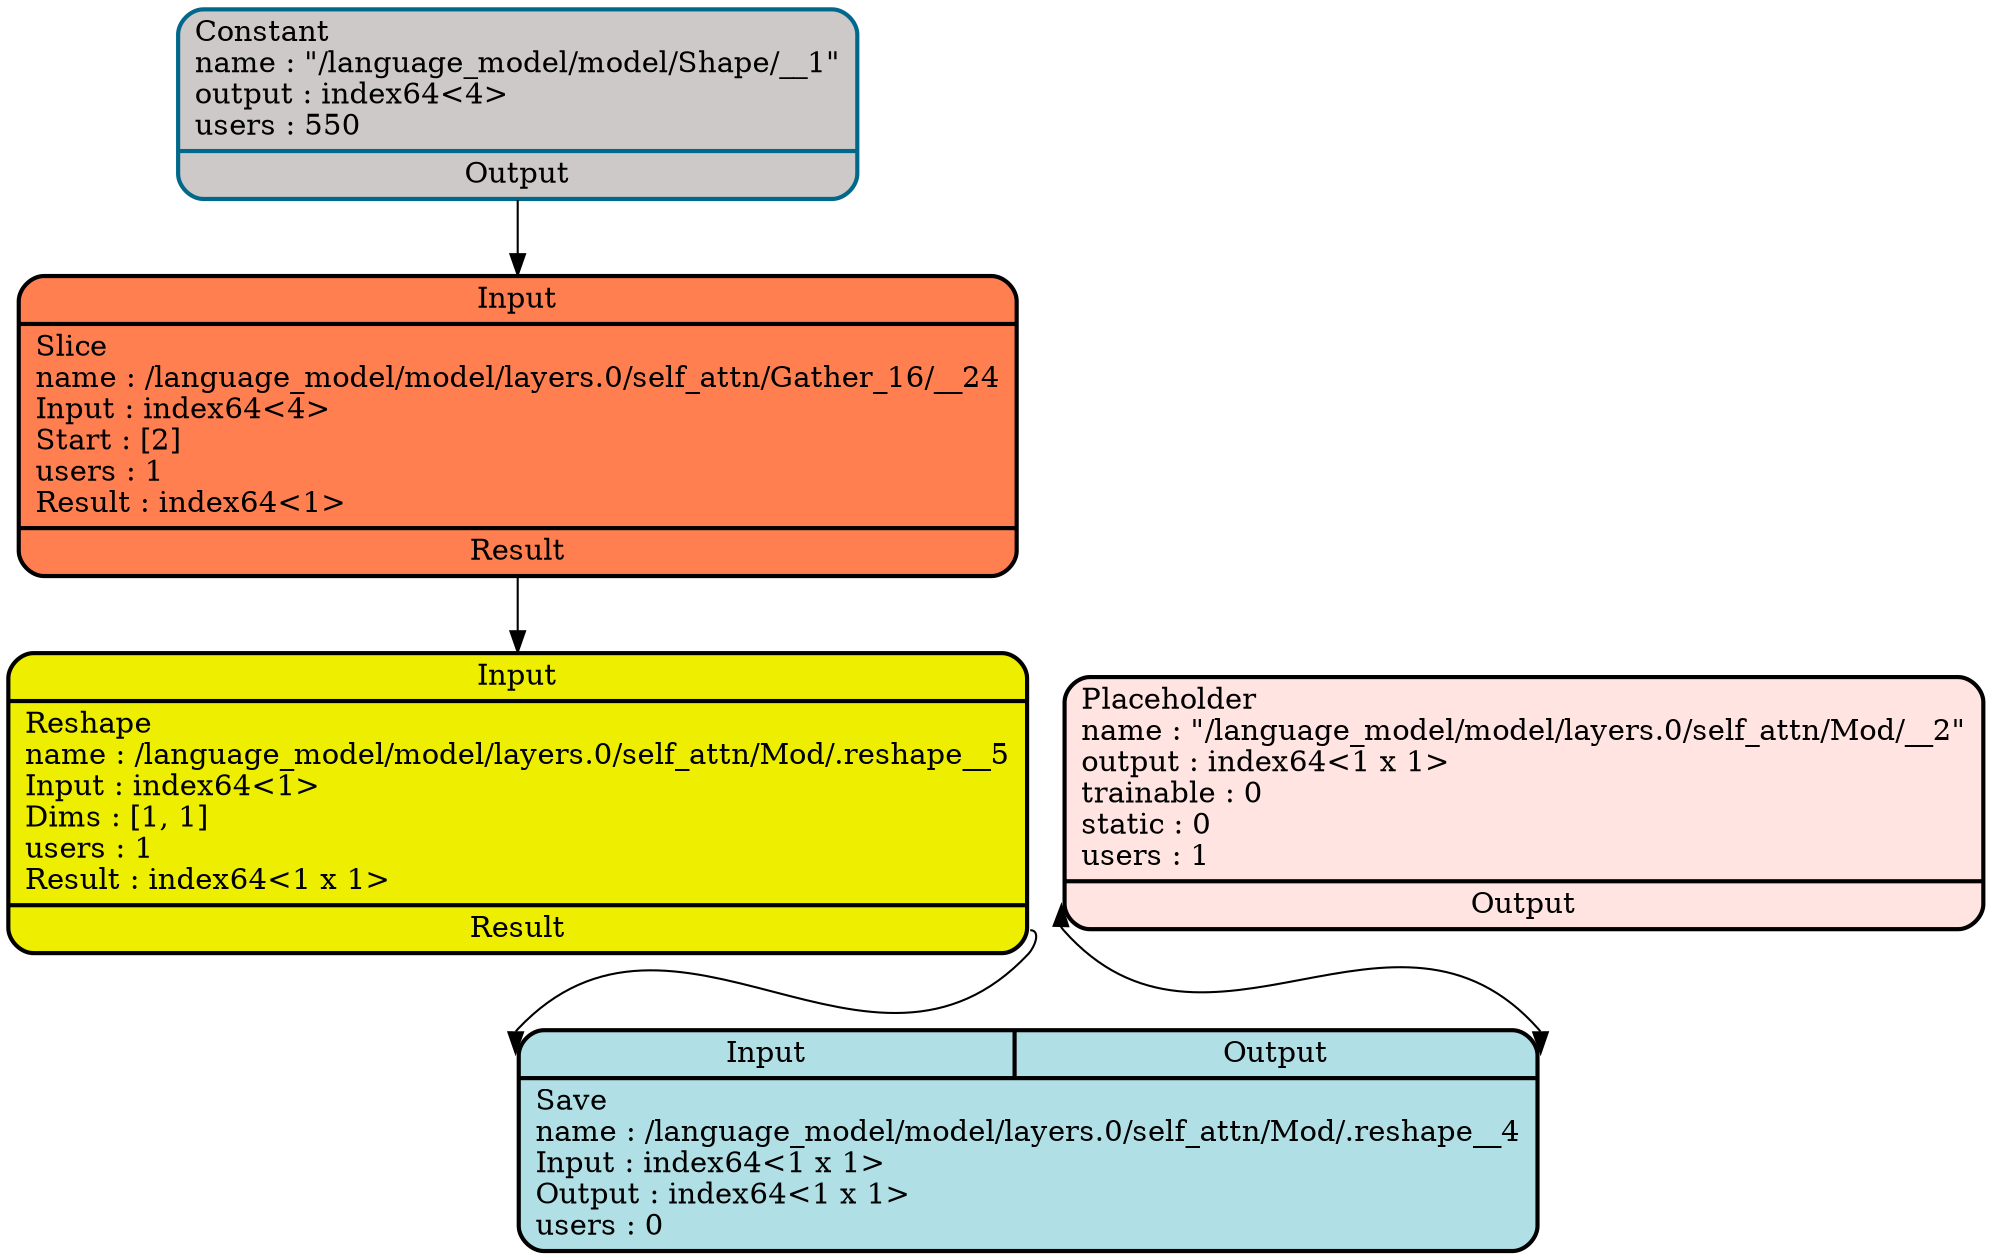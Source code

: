 digraph DAG {
	rankdir=TB;
"/language_model/model/layers.0/self_attn/Mod/__5" [
	label = "{{<Input>Input}|{Reshape\lname : /language_model/model/layers.0/self_attn/Mod/.reshape__5\lInput : index64\<1\>\lDims : [1, 1]\lusers : 1\lResult : index64\<1 x 1\>\l}|{<Result>Result}}"
	shape = "record"
	style="filled,rounded"
	fillcolor=Yellow2
penwidth = 2];

"/language_model/model/layers.0/self_attn/Gather_16/__24" [
	label = "{{<Input>Input}|{Slice\lname : /language_model/model/layers.0/self_attn/Gather_16/__24\lInput : index64\<4\>\lStart : [2]\lusers : 1\lResult : index64\<1\>\l}|{<Result>Result}}"
	shape = "record"
	style="filled,rounded"
	fillcolor=Coral
penwidth = 2];

"/language_model/model/Shape/__1" [
	label = "{{Constant\lname : \"/language_model/model/Shape/__1\"\loutput : index64\<4\>\lusers : 550\l}|{<Output>Output}}"
	shape = "record"
	style="filled,rounded"
	fillcolor=Snow3 color=DeepSkyBlue4
penwidth = 2];

"/language_model/model/layers.0/self_attn/Mod/__4" [
	label = "{{<Input>Input|<Output>Output}|{Save\lname : /language_model/model/layers.0/self_attn/Mod/.reshape__4\lInput : index64\<1 x 1\>\lOutput : index64\<1 x 1\>\lusers : 0\l}}"
	shape = "record"
	style="filled,rounded"
	fillcolor=PowderBlue
penwidth = 2];

"/language_model/model/layers.0/self_attn/Mod/__2" [
	label = "{{Placeholder\lname : \"/language_model/model/layers.0/self_attn/Mod/__2\"\loutput : index64\<1 x 1\>\ltrainable : 0\lstatic : 0\lusers : 1\l}|{<Output>Output}}"
	shape = "record"
	style="filled,rounded"
	fillcolor=MistyRose1
penwidth = 2];

"/language_model/model/layers.0/self_attn/Mod/__2" :"Output"  -> "/language_model/model/layers.0/self_attn/Mod/__4" :"Output"  [dir="both"];
"/language_model/model/layers.0/self_attn/Mod/__5" :"Result"  -> "/language_model/model/layers.0/self_attn/Mod/__4" :"Input" ;
"/language_model/model/Shape/__1" :"Output"  -> "/language_model/model/layers.0/self_attn/Gather_16/__24" :"Input" ;
"/language_model/model/layers.0/self_attn/Gather_16/__24" :"Result"  -> "/language_model/model/layers.0/self_attn/Mod/__5" :"Input" ;
}